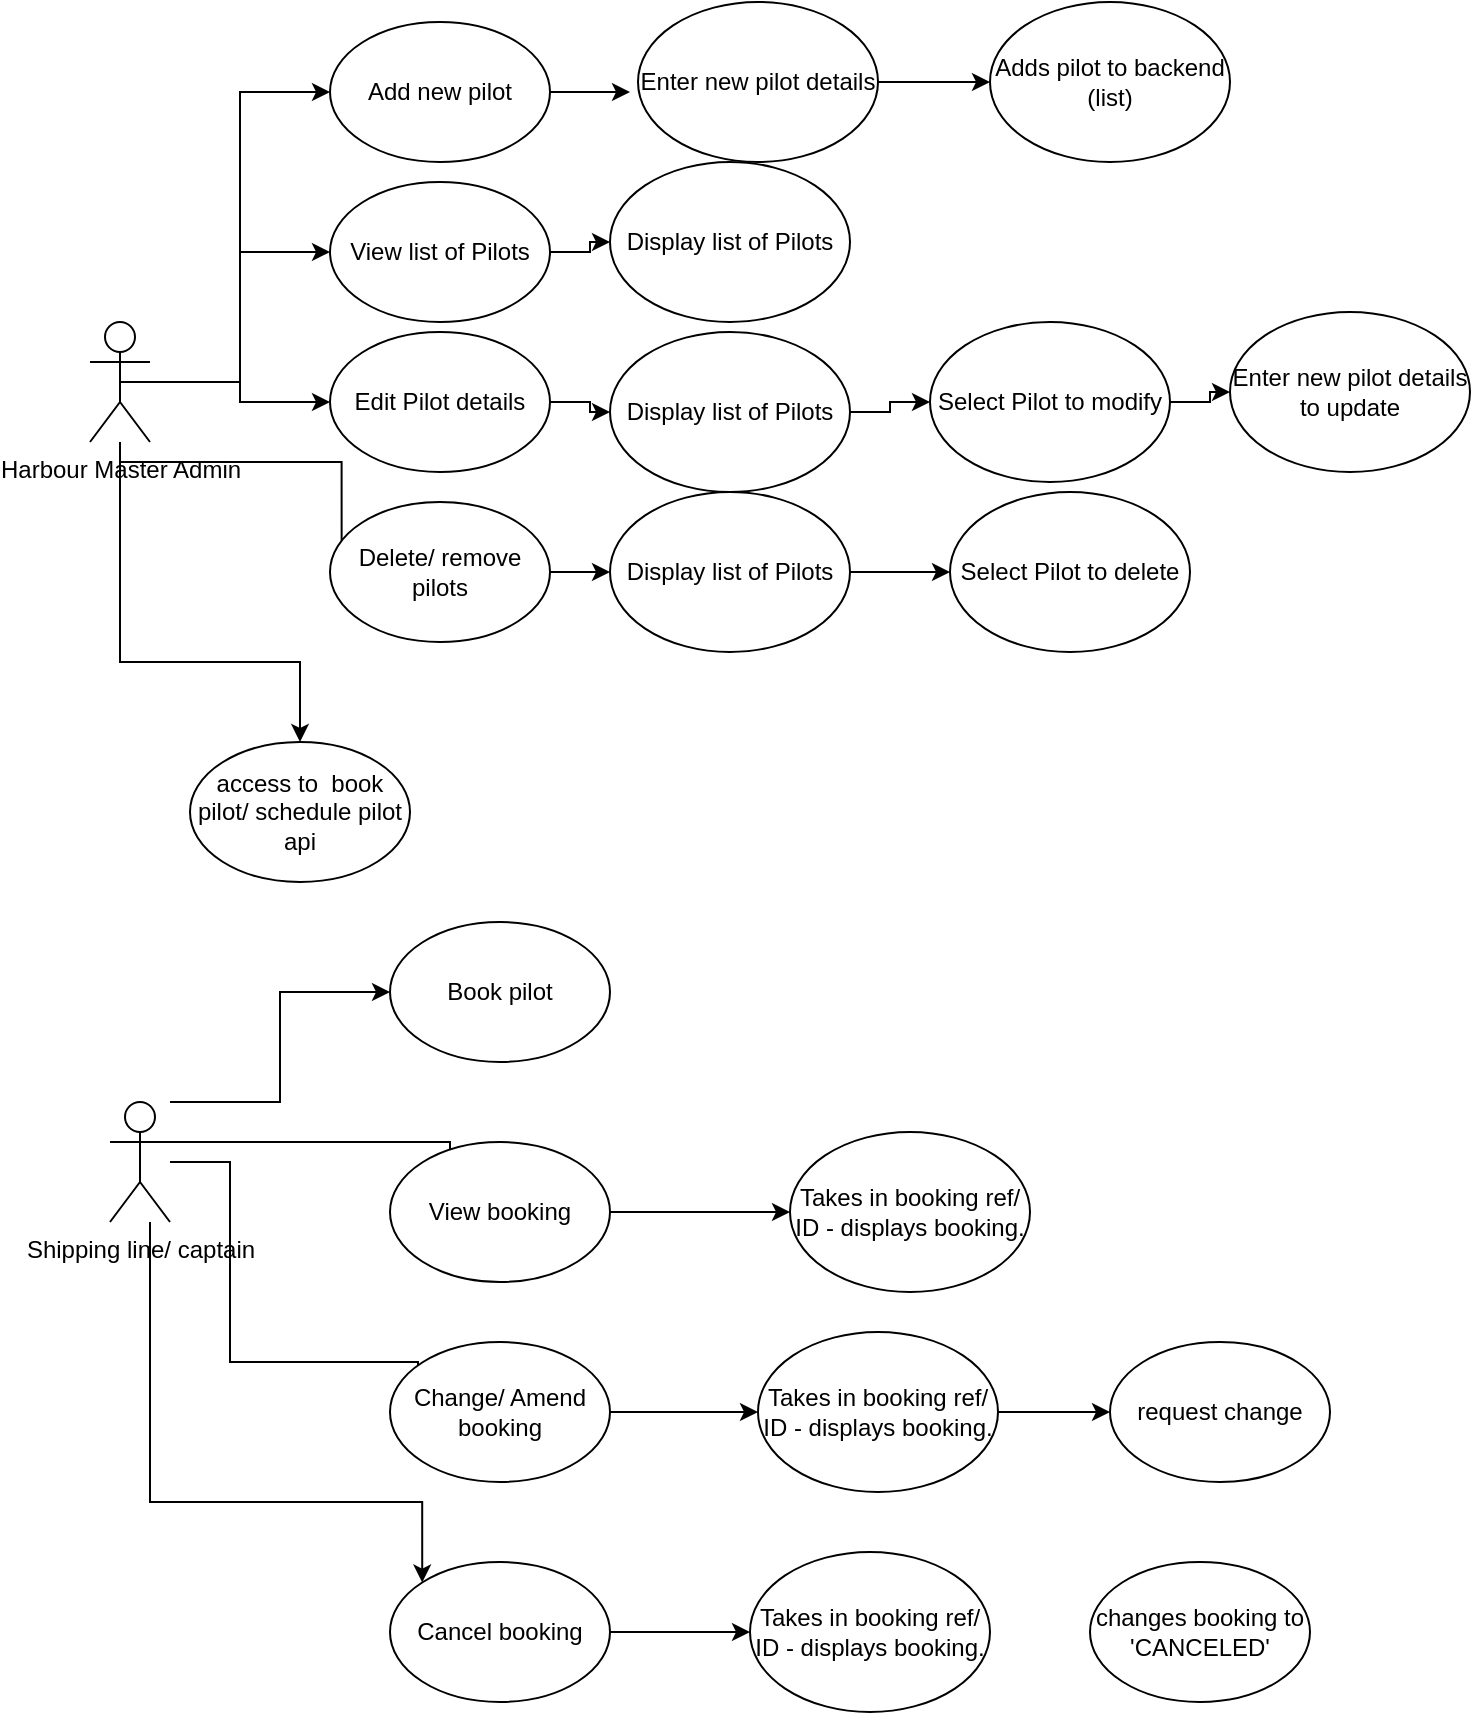 <mxfile version="15.9.6" type="device"><diagram id="1dsEsjn2juD6t3y8Glxh" name="Page-1"><mxGraphModel dx="1497" dy="860" grid="1" gridSize="10" guides="1" tooltips="1" connect="1" arrows="1" fold="1" page="1" pageScale="1" pageWidth="827" pageHeight="1169" math="0" shadow="0"><root><mxCell id="0"/><mxCell id="1" parent="0"/><mxCell id="xF6kG_pAIgX8jVFZND5P-17" style="edgeStyle=orthogonalEdgeStyle;rounded=0;orthogonalLoop=1;jettySize=auto;html=1;entryX=0;entryY=0.5;entryDx=0;entryDy=0;" edge="1" parent="1" source="xF6kG_pAIgX8jVFZND5P-1" target="xF6kG_pAIgX8jVFZND5P-2"><mxGeometry relative="1" as="geometry"/></mxCell><mxCell id="xF6kG_pAIgX8jVFZND5P-18" style="edgeStyle=orthogonalEdgeStyle;rounded=0;orthogonalLoop=1;jettySize=auto;html=1;entryX=0;entryY=0.5;entryDx=0;entryDy=0;exitX=0.5;exitY=0.5;exitDx=0;exitDy=0;exitPerimeter=0;" edge="1" parent="1" source="xF6kG_pAIgX8jVFZND5P-1" target="xF6kG_pAIgX8jVFZND5P-7"><mxGeometry relative="1" as="geometry"/></mxCell><mxCell id="xF6kG_pAIgX8jVFZND5P-19" style="edgeStyle=orthogonalEdgeStyle;rounded=0;orthogonalLoop=1;jettySize=auto;html=1;" edge="1" parent="1" source="xF6kG_pAIgX8jVFZND5P-1" target="xF6kG_pAIgX8jVFZND5P-6"><mxGeometry relative="1" as="geometry"/></mxCell><mxCell id="xF6kG_pAIgX8jVFZND5P-20" style="edgeStyle=orthogonalEdgeStyle;rounded=0;orthogonalLoop=1;jettySize=auto;html=1;entryX=0.053;entryY=0.711;entryDx=0;entryDy=0;entryPerimeter=0;" edge="1" parent="1" source="xF6kG_pAIgX8jVFZND5P-1" target="xF6kG_pAIgX8jVFZND5P-5"><mxGeometry relative="1" as="geometry"><Array as="points"><mxPoint x="95" y="300"/><mxPoint x="206" y="300"/></Array></mxGeometry></mxCell><mxCell id="xF6kG_pAIgX8jVFZND5P-33" style="edgeStyle=orthogonalEdgeStyle;rounded=0;orthogonalLoop=1;jettySize=auto;html=1;" edge="1" parent="1" source="xF6kG_pAIgX8jVFZND5P-1" target="xF6kG_pAIgX8jVFZND5P-34"><mxGeometry relative="1" as="geometry"><mxPoint x="110" y="480" as="targetPoint"/><Array as="points"><mxPoint x="95" y="400"/><mxPoint x="185" y="400"/></Array></mxGeometry></mxCell><mxCell id="xF6kG_pAIgX8jVFZND5P-1" value="Harbour Master Admin&lt;br&gt;" style="shape=umlActor;verticalLabelPosition=bottom;verticalAlign=top;html=1;outlineConnect=0;" vertex="1" parent="1"><mxGeometry x="80" y="230" width="30" height="60" as="geometry"/></mxCell><mxCell id="xF6kG_pAIgX8jVFZND5P-26" style="edgeStyle=orthogonalEdgeStyle;rounded=0;orthogonalLoop=1;jettySize=auto;html=1;" edge="1" parent="1" source="xF6kG_pAIgX8jVFZND5P-2"><mxGeometry relative="1" as="geometry"><mxPoint x="350" y="115" as="targetPoint"/></mxGeometry></mxCell><mxCell id="xF6kG_pAIgX8jVFZND5P-2" value="Add new pilot" style="ellipse;whiteSpace=wrap;html=1;" vertex="1" parent="1"><mxGeometry x="200" y="80" width="110" height="70" as="geometry"/></mxCell><mxCell id="xF6kG_pAIgX8jVFZND5P-28" style="edgeStyle=orthogonalEdgeStyle;rounded=0;orthogonalLoop=1;jettySize=auto;html=1;entryX=0;entryY=0.5;entryDx=0;entryDy=0;" edge="1" parent="1" source="xF6kG_pAIgX8jVFZND5P-3" target="xF6kG_pAIgX8jVFZND5P-9"><mxGeometry relative="1" as="geometry"><Array as="points"><mxPoint x="175" y="620"/><mxPoint x="175" y="565"/></Array></mxGeometry></mxCell><mxCell id="xF6kG_pAIgX8jVFZND5P-31" style="edgeStyle=orthogonalEdgeStyle;rounded=0;orthogonalLoop=1;jettySize=auto;html=1;entryX=0;entryY=0.5;entryDx=0;entryDy=0;" edge="1" parent="1" source="xF6kG_pAIgX8jVFZND5P-3" target="xF6kG_pAIgX8jVFZND5P-12"><mxGeometry relative="1" as="geometry"><Array as="points"><mxPoint x="150" y="650"/><mxPoint x="150" y="750"/><mxPoint x="244" y="750"/></Array></mxGeometry></mxCell><mxCell id="xF6kG_pAIgX8jVFZND5P-43" style="edgeStyle=orthogonalEdgeStyle;rounded=0;orthogonalLoop=1;jettySize=auto;html=1;entryX=0;entryY=0;entryDx=0;entryDy=0;" edge="1" parent="1" source="xF6kG_pAIgX8jVFZND5P-3" target="xF6kG_pAIgX8jVFZND5P-13"><mxGeometry relative="1" as="geometry"><Array as="points"><mxPoint x="260" y="640"/></Array></mxGeometry></mxCell><mxCell id="xF6kG_pAIgX8jVFZND5P-44" style="edgeStyle=orthogonalEdgeStyle;rounded=0;orthogonalLoop=1;jettySize=auto;html=1;entryX=0;entryY=0;entryDx=0;entryDy=0;" edge="1" parent="1" source="xF6kG_pAIgX8jVFZND5P-3" target="xF6kG_pAIgX8jVFZND5P-11"><mxGeometry relative="1" as="geometry"><Array as="points"><mxPoint x="110" y="820"/><mxPoint x="246" y="820"/></Array></mxGeometry></mxCell><mxCell id="xF6kG_pAIgX8jVFZND5P-3" value="Shipping line/ captain" style="shape=umlActor;verticalLabelPosition=bottom;verticalAlign=top;html=1;outlineConnect=0;" vertex="1" parent="1"><mxGeometry x="90" y="620" width="30" height="60" as="geometry"/></mxCell><mxCell id="xF6kG_pAIgX8jVFZND5P-23" style="edgeStyle=orthogonalEdgeStyle;rounded=0;orthogonalLoop=1;jettySize=auto;html=1;" edge="1" parent="1" source="xF6kG_pAIgX8jVFZND5P-5" target="xF6kG_pAIgX8jVFZND5P-22"><mxGeometry relative="1" as="geometry"/></mxCell><mxCell id="xF6kG_pAIgX8jVFZND5P-5" value="Delete/ remove pilots" style="ellipse;whiteSpace=wrap;html=1;" vertex="1" parent="1"><mxGeometry x="200" y="320" width="110" height="70" as="geometry"/></mxCell><mxCell id="xF6kG_pAIgX8jVFZND5P-24" style="edgeStyle=orthogonalEdgeStyle;rounded=0;orthogonalLoop=1;jettySize=auto;html=1;" edge="1" parent="1" source="xF6kG_pAIgX8jVFZND5P-6" target="xF6kG_pAIgX8jVFZND5P-21"><mxGeometry relative="1" as="geometry"/></mxCell><mxCell id="xF6kG_pAIgX8jVFZND5P-6" value="Edit Pilot details&lt;br&gt;" style="ellipse;whiteSpace=wrap;html=1;" vertex="1" parent="1"><mxGeometry x="200" y="235" width="110" height="70" as="geometry"/></mxCell><mxCell id="xF6kG_pAIgX8jVFZND5P-25" style="edgeStyle=orthogonalEdgeStyle;rounded=0;orthogonalLoop=1;jettySize=auto;html=1;" edge="1" parent="1" source="xF6kG_pAIgX8jVFZND5P-7" target="xF6kG_pAIgX8jVFZND5P-14"><mxGeometry relative="1" as="geometry"/></mxCell><mxCell id="xF6kG_pAIgX8jVFZND5P-7" value="View list of Pilots" style="ellipse;whiteSpace=wrap;html=1;" vertex="1" parent="1"><mxGeometry x="200" y="160" width="110" height="70" as="geometry"/></mxCell><mxCell id="xF6kG_pAIgX8jVFZND5P-9" value="Book pilot" style="ellipse;whiteSpace=wrap;html=1;" vertex="1" parent="1"><mxGeometry x="230" y="530" width="110" height="70" as="geometry"/></mxCell><mxCell id="xF6kG_pAIgX8jVFZND5P-52" style="edgeStyle=orthogonalEdgeStyle;rounded=0;orthogonalLoop=1;jettySize=auto;html=1;entryX=0;entryY=0.5;entryDx=0;entryDy=0;" edge="1" parent="1" source="xF6kG_pAIgX8jVFZND5P-11" target="xF6kG_pAIgX8jVFZND5P-51"><mxGeometry relative="1" as="geometry"/></mxCell><mxCell id="xF6kG_pAIgX8jVFZND5P-11" value="Cancel booking" style="ellipse;whiteSpace=wrap;html=1;" vertex="1" parent="1"><mxGeometry x="230" y="850" width="110" height="70" as="geometry"/></mxCell><mxCell id="xF6kG_pAIgX8jVFZND5P-48" style="edgeStyle=orthogonalEdgeStyle;rounded=0;orthogonalLoop=1;jettySize=auto;html=1;entryX=0;entryY=0.5;entryDx=0;entryDy=0;" edge="1" parent="1" source="xF6kG_pAIgX8jVFZND5P-12" target="xF6kG_pAIgX8jVFZND5P-47"><mxGeometry relative="1" as="geometry"/></mxCell><mxCell id="xF6kG_pAIgX8jVFZND5P-12" value="Change/ Amend booking" style="ellipse;whiteSpace=wrap;html=1;" vertex="1" parent="1"><mxGeometry x="230" y="740" width="110" height="70" as="geometry"/></mxCell><mxCell id="xF6kG_pAIgX8jVFZND5P-46" style="edgeStyle=orthogonalEdgeStyle;rounded=0;orthogonalLoop=1;jettySize=auto;html=1;entryX=0;entryY=0.5;entryDx=0;entryDy=0;" edge="1" parent="1" source="xF6kG_pAIgX8jVFZND5P-13" target="xF6kG_pAIgX8jVFZND5P-45"><mxGeometry relative="1" as="geometry"/></mxCell><mxCell id="xF6kG_pAIgX8jVFZND5P-13" value="View booking" style="ellipse;whiteSpace=wrap;html=1;" vertex="1" parent="1"><mxGeometry x="230" y="640" width="110" height="70" as="geometry"/></mxCell><mxCell id="xF6kG_pAIgX8jVFZND5P-14" value="Display list of Pilots" style="ellipse;whiteSpace=wrap;html=1;" vertex="1" parent="1"><mxGeometry x="340" y="150" width="120" height="80" as="geometry"/></mxCell><mxCell id="xF6kG_pAIgX8jVFZND5P-38" style="edgeStyle=orthogonalEdgeStyle;rounded=0;orthogonalLoop=1;jettySize=auto;html=1;entryX=0;entryY=0.5;entryDx=0;entryDy=0;" edge="1" parent="1" source="xF6kG_pAIgX8jVFZND5P-21" target="xF6kG_pAIgX8jVFZND5P-37"><mxGeometry relative="1" as="geometry"/></mxCell><mxCell id="xF6kG_pAIgX8jVFZND5P-21" value="Display list of Pilots" style="ellipse;whiteSpace=wrap;html=1;" vertex="1" parent="1"><mxGeometry x="340" y="235" width="120" height="80" as="geometry"/></mxCell><mxCell id="xF6kG_pAIgX8jVFZND5P-36" style="edgeStyle=orthogonalEdgeStyle;rounded=0;orthogonalLoop=1;jettySize=auto;html=1;entryX=0;entryY=0.5;entryDx=0;entryDy=0;" edge="1" parent="1" source="xF6kG_pAIgX8jVFZND5P-22" target="xF6kG_pAIgX8jVFZND5P-35"><mxGeometry relative="1" as="geometry"/></mxCell><mxCell id="xF6kG_pAIgX8jVFZND5P-22" value="Display list of Pilots" style="ellipse;whiteSpace=wrap;html=1;" vertex="1" parent="1"><mxGeometry x="340" y="315" width="120" height="80" as="geometry"/></mxCell><mxCell id="xF6kG_pAIgX8jVFZND5P-42" style="edgeStyle=orthogonalEdgeStyle;rounded=0;orthogonalLoop=1;jettySize=auto;html=1;entryX=0;entryY=0.5;entryDx=0;entryDy=0;" edge="1" parent="1" source="xF6kG_pAIgX8jVFZND5P-27" target="xF6kG_pAIgX8jVFZND5P-41"><mxGeometry relative="1" as="geometry"/></mxCell><mxCell id="xF6kG_pAIgX8jVFZND5P-27" value="Enter new pilot details" style="ellipse;whiteSpace=wrap;html=1;" vertex="1" parent="1"><mxGeometry x="354" y="70" width="120" height="80" as="geometry"/></mxCell><mxCell id="xF6kG_pAIgX8jVFZND5P-34" value="access to&amp;nbsp; book pilot/ schedule pilot api" style="ellipse;whiteSpace=wrap;html=1;" vertex="1" parent="1"><mxGeometry x="130" y="440" width="110" height="70" as="geometry"/></mxCell><mxCell id="xF6kG_pAIgX8jVFZND5P-35" value="Select Pilot to delete" style="ellipse;whiteSpace=wrap;html=1;" vertex="1" parent="1"><mxGeometry x="510" y="315" width="120" height="80" as="geometry"/></mxCell><mxCell id="xF6kG_pAIgX8jVFZND5P-40" style="edgeStyle=orthogonalEdgeStyle;rounded=0;orthogonalLoop=1;jettySize=auto;html=1;entryX=0;entryY=0.5;entryDx=0;entryDy=0;" edge="1" parent="1" source="xF6kG_pAIgX8jVFZND5P-37" target="xF6kG_pAIgX8jVFZND5P-39"><mxGeometry relative="1" as="geometry"/></mxCell><mxCell id="xF6kG_pAIgX8jVFZND5P-37" value="Select Pilot to modify" style="ellipse;whiteSpace=wrap;html=1;" vertex="1" parent="1"><mxGeometry x="500" y="230" width="120" height="80" as="geometry"/></mxCell><mxCell id="xF6kG_pAIgX8jVFZND5P-39" value="Enter new pilot details to update" style="ellipse;whiteSpace=wrap;html=1;" vertex="1" parent="1"><mxGeometry x="650" y="225" width="120" height="80" as="geometry"/></mxCell><mxCell id="xF6kG_pAIgX8jVFZND5P-41" value="Adds pilot to backend (list)&lt;br&gt;" style="ellipse;whiteSpace=wrap;html=1;" vertex="1" parent="1"><mxGeometry x="530" y="70" width="120" height="80" as="geometry"/></mxCell><mxCell id="xF6kG_pAIgX8jVFZND5P-45" value="Takes in booking ref/ ID - displays booking." style="ellipse;whiteSpace=wrap;html=1;" vertex="1" parent="1"><mxGeometry x="430" y="635" width="120" height="80" as="geometry"/></mxCell><mxCell id="xF6kG_pAIgX8jVFZND5P-50" style="edgeStyle=orthogonalEdgeStyle;rounded=0;orthogonalLoop=1;jettySize=auto;html=1;entryX=0;entryY=0.5;entryDx=0;entryDy=0;" edge="1" parent="1" source="xF6kG_pAIgX8jVFZND5P-47" target="xF6kG_pAIgX8jVFZND5P-49"><mxGeometry relative="1" as="geometry"/></mxCell><mxCell id="xF6kG_pAIgX8jVFZND5P-47" value="Takes in booking ref/ ID - displays booking." style="ellipse;whiteSpace=wrap;html=1;" vertex="1" parent="1"><mxGeometry x="414" y="735" width="120" height="80" as="geometry"/></mxCell><mxCell id="xF6kG_pAIgX8jVFZND5P-49" value="request change" style="ellipse;whiteSpace=wrap;html=1;" vertex="1" parent="1"><mxGeometry x="590" y="740" width="110" height="70" as="geometry"/></mxCell><mxCell id="xF6kG_pAIgX8jVFZND5P-51" value="Takes in booking ref/ ID - displays booking." style="ellipse;whiteSpace=wrap;html=1;" vertex="1" parent="1"><mxGeometry x="410" y="845" width="120" height="80" as="geometry"/></mxCell><mxCell id="xF6kG_pAIgX8jVFZND5P-53" value="changes booking to 'CANCELED'" style="ellipse;whiteSpace=wrap;html=1;" vertex="1" parent="1"><mxGeometry x="580" y="850" width="110" height="70" as="geometry"/></mxCell></root></mxGraphModel></diagram></mxfile>